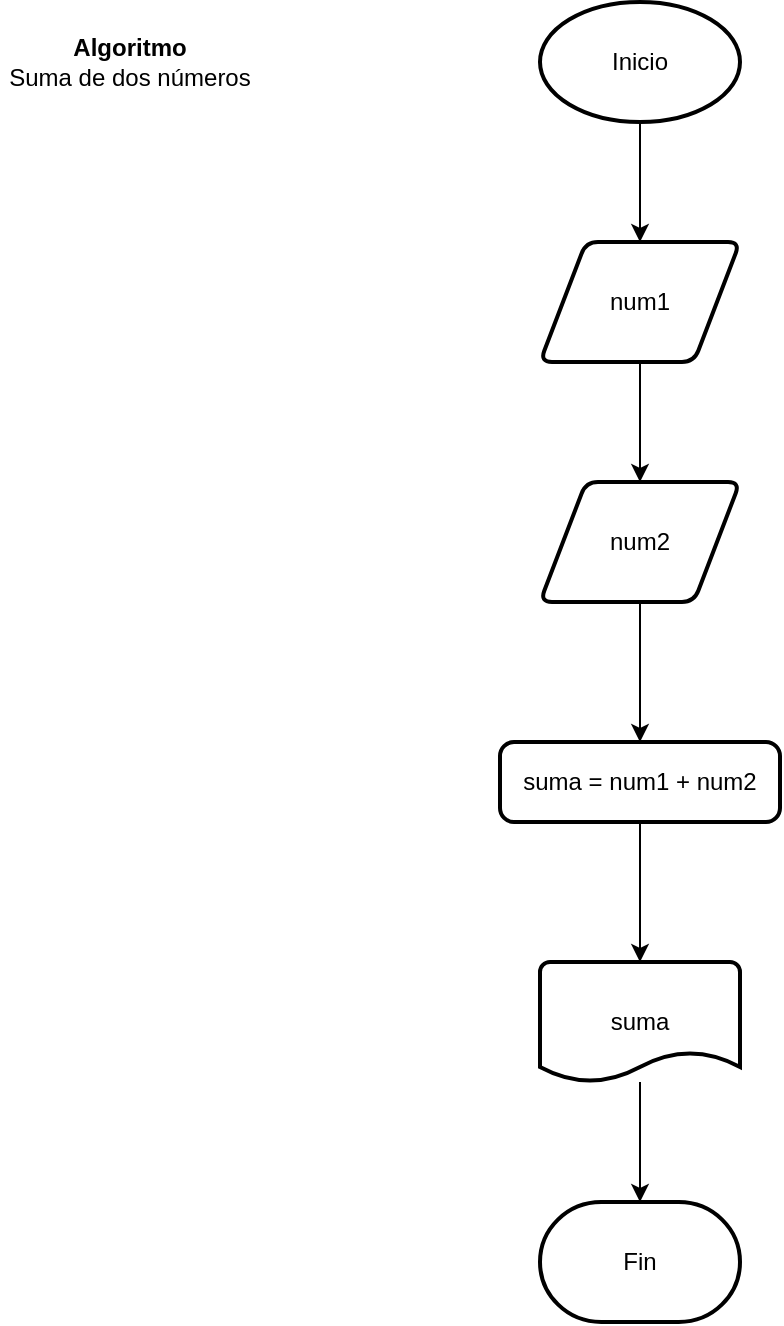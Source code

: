 <mxfile version="21.2.9" type="device">
  <diagram id="C5RBs43oDa-KdzZeNtuy" name="Page-1">
    <mxGraphModel dx="1050" dy="530" grid="1" gridSize="10" guides="1" tooltips="1" connect="1" arrows="1" fold="1" page="1" pageScale="1" pageWidth="827" pageHeight="1169" math="0" shadow="0">
      <root>
        <mxCell id="WIyWlLk6GJQsqaUBKTNV-0" />
        <mxCell id="WIyWlLk6GJQsqaUBKTNV-1" parent="WIyWlLk6GJQsqaUBKTNV-0" />
        <mxCell id="4PtY7guP7bvO5taeCxUw-6" style="edgeStyle=orthogonalEdgeStyle;rounded=0;orthogonalLoop=1;jettySize=auto;html=1;" parent="WIyWlLk6GJQsqaUBKTNV-1" source="qC2YxPvNYNaRFifX7fBm-0" target="qC2YxPvNYNaRFifX7fBm-1" edge="1">
          <mxGeometry relative="1" as="geometry">
            <mxPoint x="360" y="120" as="targetPoint" />
          </mxGeometry>
        </mxCell>
        <mxCell id="4PtY7guP7bvO5taeCxUw-2" value="&lt;b&gt;Algoritmo&lt;br&gt;&lt;/b&gt;Suma de dos números" style="text;html=1;strokeColor=none;fillColor=none;align=center;verticalAlign=middle;whiteSpace=wrap;rounded=0;" parent="WIyWlLk6GJQsqaUBKTNV-1" vertex="1">
          <mxGeometry x="40" y="25" width="130" height="30" as="geometry" />
        </mxCell>
        <mxCell id="4PtY7guP7bvO5taeCxUw-25" style="edgeStyle=orthogonalEdgeStyle;rounded=0;orthogonalLoop=1;jettySize=auto;html=1;" parent="WIyWlLk6GJQsqaUBKTNV-1" source="qC2YxPvNYNaRFifX7fBm-1" target="qC2YxPvNYNaRFifX7fBm-2" edge="1">
          <mxGeometry relative="1" as="geometry">
            <mxPoint x="360" y="180" as="sourcePoint" />
          </mxGeometry>
        </mxCell>
        <mxCell id="qC2YxPvNYNaRFifX7fBm-0" value="Inicio" style="strokeWidth=2;html=1;shape=mxgraph.flowchart.start_1;whiteSpace=wrap;" vertex="1" parent="WIyWlLk6GJQsqaUBKTNV-1">
          <mxGeometry x="310" y="10" width="100" height="60" as="geometry" />
        </mxCell>
        <mxCell id="qC2YxPvNYNaRFifX7fBm-1" value="num1" style="shape=parallelogram;html=1;strokeWidth=2;perimeter=parallelogramPerimeter;whiteSpace=wrap;rounded=1;arcSize=12;size=0.23;" vertex="1" parent="WIyWlLk6GJQsqaUBKTNV-1">
          <mxGeometry x="310" y="130" width="100" height="60" as="geometry" />
        </mxCell>
        <mxCell id="qC2YxPvNYNaRFifX7fBm-4" style="edgeStyle=orthogonalEdgeStyle;rounded=0;orthogonalLoop=1;jettySize=auto;html=1;" edge="1" parent="WIyWlLk6GJQsqaUBKTNV-1" source="qC2YxPvNYNaRFifX7fBm-2" target="qC2YxPvNYNaRFifX7fBm-5">
          <mxGeometry relative="1" as="geometry">
            <mxPoint x="360" y="360" as="targetPoint" />
          </mxGeometry>
        </mxCell>
        <mxCell id="qC2YxPvNYNaRFifX7fBm-2" value="num2" style="shape=parallelogram;html=1;strokeWidth=2;perimeter=parallelogramPerimeter;whiteSpace=wrap;rounded=1;arcSize=12;size=0.23;" vertex="1" parent="WIyWlLk6GJQsqaUBKTNV-1">
          <mxGeometry x="310" y="250" width="100" height="60" as="geometry" />
        </mxCell>
        <mxCell id="qC2YxPvNYNaRFifX7fBm-3" value="Fin" style="strokeWidth=2;html=1;shape=mxgraph.flowchart.terminator;whiteSpace=wrap;" vertex="1" parent="WIyWlLk6GJQsqaUBKTNV-1">
          <mxGeometry x="310" y="610" width="100" height="60" as="geometry" />
        </mxCell>
        <mxCell id="qC2YxPvNYNaRFifX7fBm-7" style="edgeStyle=orthogonalEdgeStyle;rounded=0;orthogonalLoop=1;jettySize=auto;html=1;" edge="1" parent="WIyWlLk6GJQsqaUBKTNV-1" source="qC2YxPvNYNaRFifX7fBm-5" target="qC2YxPvNYNaRFifX7fBm-6">
          <mxGeometry relative="1" as="geometry" />
        </mxCell>
        <mxCell id="qC2YxPvNYNaRFifX7fBm-5" value="suma = num1 + num2" style="rounded=1;whiteSpace=wrap;html=1;absoluteArcSize=1;arcSize=14;strokeWidth=2;" vertex="1" parent="WIyWlLk6GJQsqaUBKTNV-1">
          <mxGeometry x="290" y="380" width="140" height="40" as="geometry" />
        </mxCell>
        <mxCell id="qC2YxPvNYNaRFifX7fBm-8" style="edgeStyle=orthogonalEdgeStyle;rounded=0;orthogonalLoop=1;jettySize=auto;html=1;" edge="1" parent="WIyWlLk6GJQsqaUBKTNV-1" source="qC2YxPvNYNaRFifX7fBm-6" target="qC2YxPvNYNaRFifX7fBm-3">
          <mxGeometry relative="1" as="geometry" />
        </mxCell>
        <mxCell id="qC2YxPvNYNaRFifX7fBm-6" value="suma" style="strokeWidth=2;html=1;shape=mxgraph.flowchart.document2;whiteSpace=wrap;size=0.25;" vertex="1" parent="WIyWlLk6GJQsqaUBKTNV-1">
          <mxGeometry x="310" y="490" width="100" height="60" as="geometry" />
        </mxCell>
      </root>
    </mxGraphModel>
  </diagram>
</mxfile>
